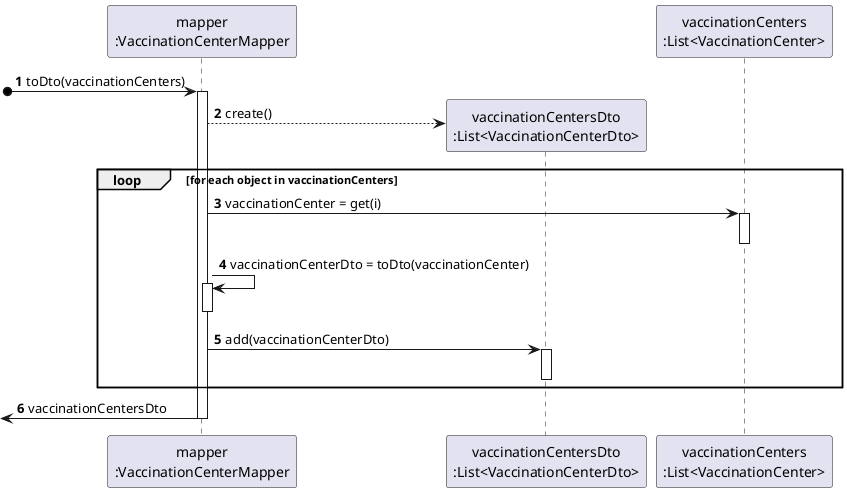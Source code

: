 @startuml SD_VaccinationCentersList_toDto
autonumber
'hide footbox

participant "mapper\n:VaccinationCenterMapper" as MAPPER
participant "vaccinationCentersDto\n:List<VaccinationCenterDto>" as VACLISTDTO
participant "vaccinationCenters\n:List<VaccinationCenter>" as VACTYPELIST

[o-> MAPPER : toDto(vaccinationCenters)
activate MAPPER

MAPPER --> VACLISTDTO** : create()

loop for each object in vaccinationCenters
MAPPER -> VACTYPELIST : vaccinationCenter = get(i)
activate VACTYPELIST
deactivate VACTYPELIST

MAPPER -> MAPPER : vaccinationCenterDto = toDto(vaccinationCenter)
activate MAPPER
deactivate MAPPER

MAPPER -> VACLISTDTO : add(vaccinationCenterDto)
activate VACLISTDTO
deactivate VACLISTDTO
end

[<- MAPPER : vaccinationCentersDto
deactivate MAPPER
@enduml